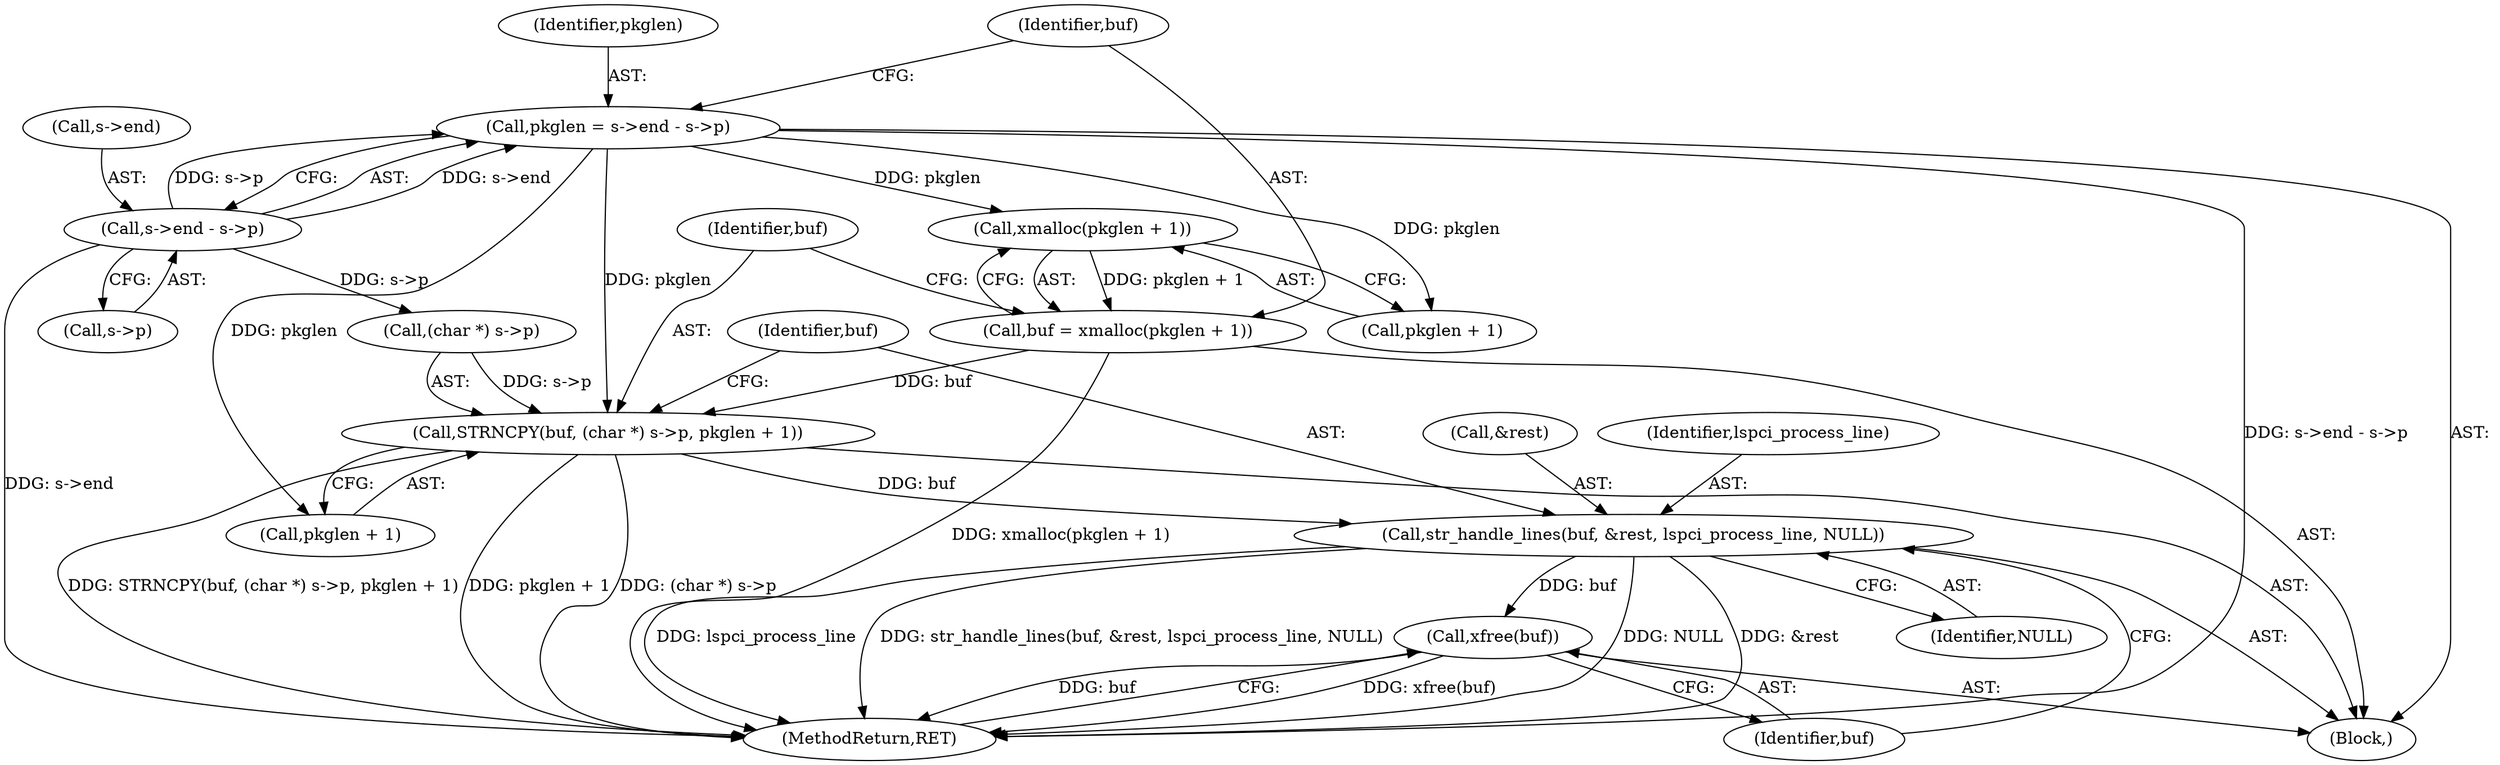 digraph "0_rdesktop_4dca546d04321a610c1835010b5dad85163b65e1_3@API" {
"1000135" [label="(Call,xmalloc(pkglen + 1))"];
"1000124" [label="(Call,pkglen = s->end - s->p)"];
"1000126" [label="(Call,s->end - s->p)"];
"1000133" [label="(Call,buf = xmalloc(pkglen + 1))"];
"1000139" [label="(Call,STRNCPY(buf, (char *) s->p, pkglen + 1))"];
"1000149" [label="(Call,str_handle_lines(buf, &rest, lspci_process_line, NULL))"];
"1000155" [label="(Call,xfree(buf))"];
"1000130" [label="(Call,s->p)"];
"1000125" [label="(Identifier,pkglen)"];
"1000151" [label="(Call,&rest)"];
"1000157" [label="(MethodReturn,RET)"];
"1000136" [label="(Call,pkglen + 1)"];
"1000127" [label="(Call,s->end)"];
"1000124" [label="(Call,pkglen = s->end - s->p)"];
"1000133" [label="(Call,buf = xmalloc(pkglen + 1))"];
"1000141" [label="(Call,(char *) s->p)"];
"1000135" [label="(Call,xmalloc(pkglen + 1))"];
"1000156" [label="(Identifier,buf)"];
"1000150" [label="(Identifier,buf)"];
"1000149" [label="(Call,str_handle_lines(buf, &rest, lspci_process_line, NULL))"];
"1000134" [label="(Identifier,buf)"];
"1000155" [label="(Call,xfree(buf))"];
"1000139" [label="(Call,STRNCPY(buf, (char *) s->p, pkglen + 1))"];
"1000103" [label="(Block,)"];
"1000154" [label="(Identifier,NULL)"];
"1000126" [label="(Call,s->end - s->p)"];
"1000146" [label="(Call,pkglen + 1)"];
"1000153" [label="(Identifier,lspci_process_line)"];
"1000140" [label="(Identifier,buf)"];
"1000135" -> "1000133"  [label="AST: "];
"1000135" -> "1000136"  [label="CFG: "];
"1000136" -> "1000135"  [label="AST: "];
"1000133" -> "1000135"  [label="CFG: "];
"1000135" -> "1000133"  [label="DDG: pkglen + 1"];
"1000124" -> "1000135"  [label="DDG: pkglen"];
"1000124" -> "1000103"  [label="AST: "];
"1000124" -> "1000126"  [label="CFG: "];
"1000125" -> "1000124"  [label="AST: "];
"1000126" -> "1000124"  [label="AST: "];
"1000134" -> "1000124"  [label="CFG: "];
"1000124" -> "1000157"  [label="DDG: s->end - s->p"];
"1000126" -> "1000124"  [label="DDG: s->end"];
"1000126" -> "1000124"  [label="DDG: s->p"];
"1000124" -> "1000136"  [label="DDG: pkglen"];
"1000124" -> "1000139"  [label="DDG: pkglen"];
"1000124" -> "1000146"  [label="DDG: pkglen"];
"1000126" -> "1000130"  [label="CFG: "];
"1000127" -> "1000126"  [label="AST: "];
"1000130" -> "1000126"  [label="AST: "];
"1000126" -> "1000157"  [label="DDG: s->end"];
"1000126" -> "1000141"  [label="DDG: s->p"];
"1000133" -> "1000103"  [label="AST: "];
"1000134" -> "1000133"  [label="AST: "];
"1000140" -> "1000133"  [label="CFG: "];
"1000133" -> "1000157"  [label="DDG: xmalloc(pkglen + 1)"];
"1000133" -> "1000139"  [label="DDG: buf"];
"1000139" -> "1000103"  [label="AST: "];
"1000139" -> "1000146"  [label="CFG: "];
"1000140" -> "1000139"  [label="AST: "];
"1000141" -> "1000139"  [label="AST: "];
"1000146" -> "1000139"  [label="AST: "];
"1000150" -> "1000139"  [label="CFG: "];
"1000139" -> "1000157"  [label="DDG: pkglen + 1"];
"1000139" -> "1000157"  [label="DDG: (char *) s->p"];
"1000139" -> "1000157"  [label="DDG: STRNCPY(buf, (char *) s->p, pkglen + 1)"];
"1000141" -> "1000139"  [label="DDG: s->p"];
"1000139" -> "1000149"  [label="DDG: buf"];
"1000149" -> "1000103"  [label="AST: "];
"1000149" -> "1000154"  [label="CFG: "];
"1000150" -> "1000149"  [label="AST: "];
"1000151" -> "1000149"  [label="AST: "];
"1000153" -> "1000149"  [label="AST: "];
"1000154" -> "1000149"  [label="AST: "];
"1000156" -> "1000149"  [label="CFG: "];
"1000149" -> "1000157"  [label="DDG: str_handle_lines(buf, &rest, lspci_process_line, NULL)"];
"1000149" -> "1000157"  [label="DDG: NULL"];
"1000149" -> "1000157"  [label="DDG: &rest"];
"1000149" -> "1000157"  [label="DDG: lspci_process_line"];
"1000149" -> "1000155"  [label="DDG: buf"];
"1000155" -> "1000103"  [label="AST: "];
"1000155" -> "1000156"  [label="CFG: "];
"1000156" -> "1000155"  [label="AST: "];
"1000157" -> "1000155"  [label="CFG: "];
"1000155" -> "1000157"  [label="DDG: xfree(buf)"];
"1000155" -> "1000157"  [label="DDG: buf"];
}
